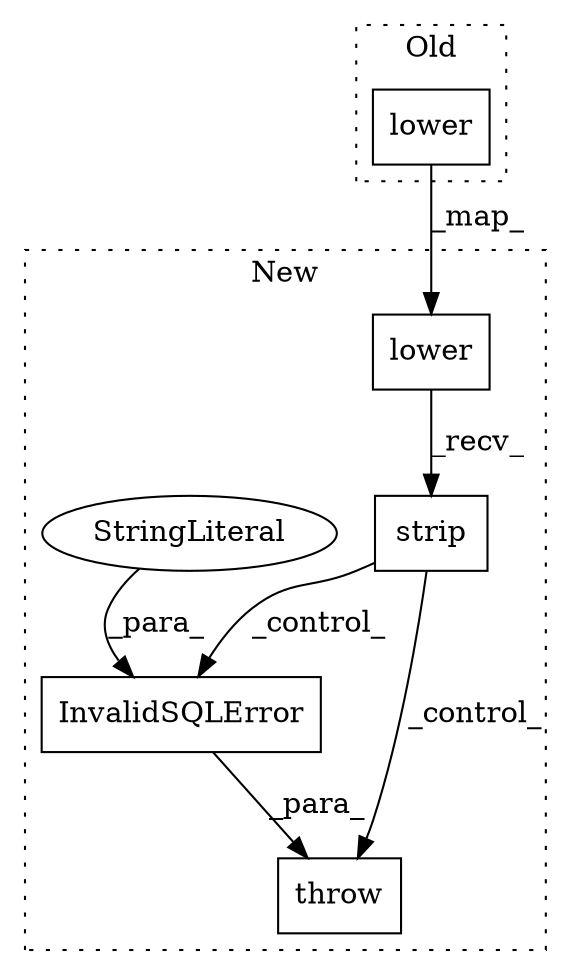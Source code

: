 digraph G {
subgraph cluster0 {
1 [label="lower" a="32" s="2556" l="-4" shape="box"];
label = "Old";
style="dotted";
}
subgraph cluster1 {
2 [label="lower" a="32" s="2787" l="-4" shape="box"];
3 [label="strip" a="32" s="2795" l="-12" shape="box"];
4 [label="InvalidSQLError" a="32" s="3431,3447" l="16,-16" shape="box"];
5 [label="throw" a="53" s="3425" l="6" shape="box"];
6 [label="StringLiteral" a="45" s="3447" l="0" shape="ellipse"];
label = "New";
style="dotted";
}
1 -> 2 [label="_map_"];
2 -> 3 [label="_recv_"];
3 -> 4 [label="_control_"];
3 -> 5 [label="_control_"];
4 -> 5 [label="_para_"];
6 -> 4 [label="_para_"];
}